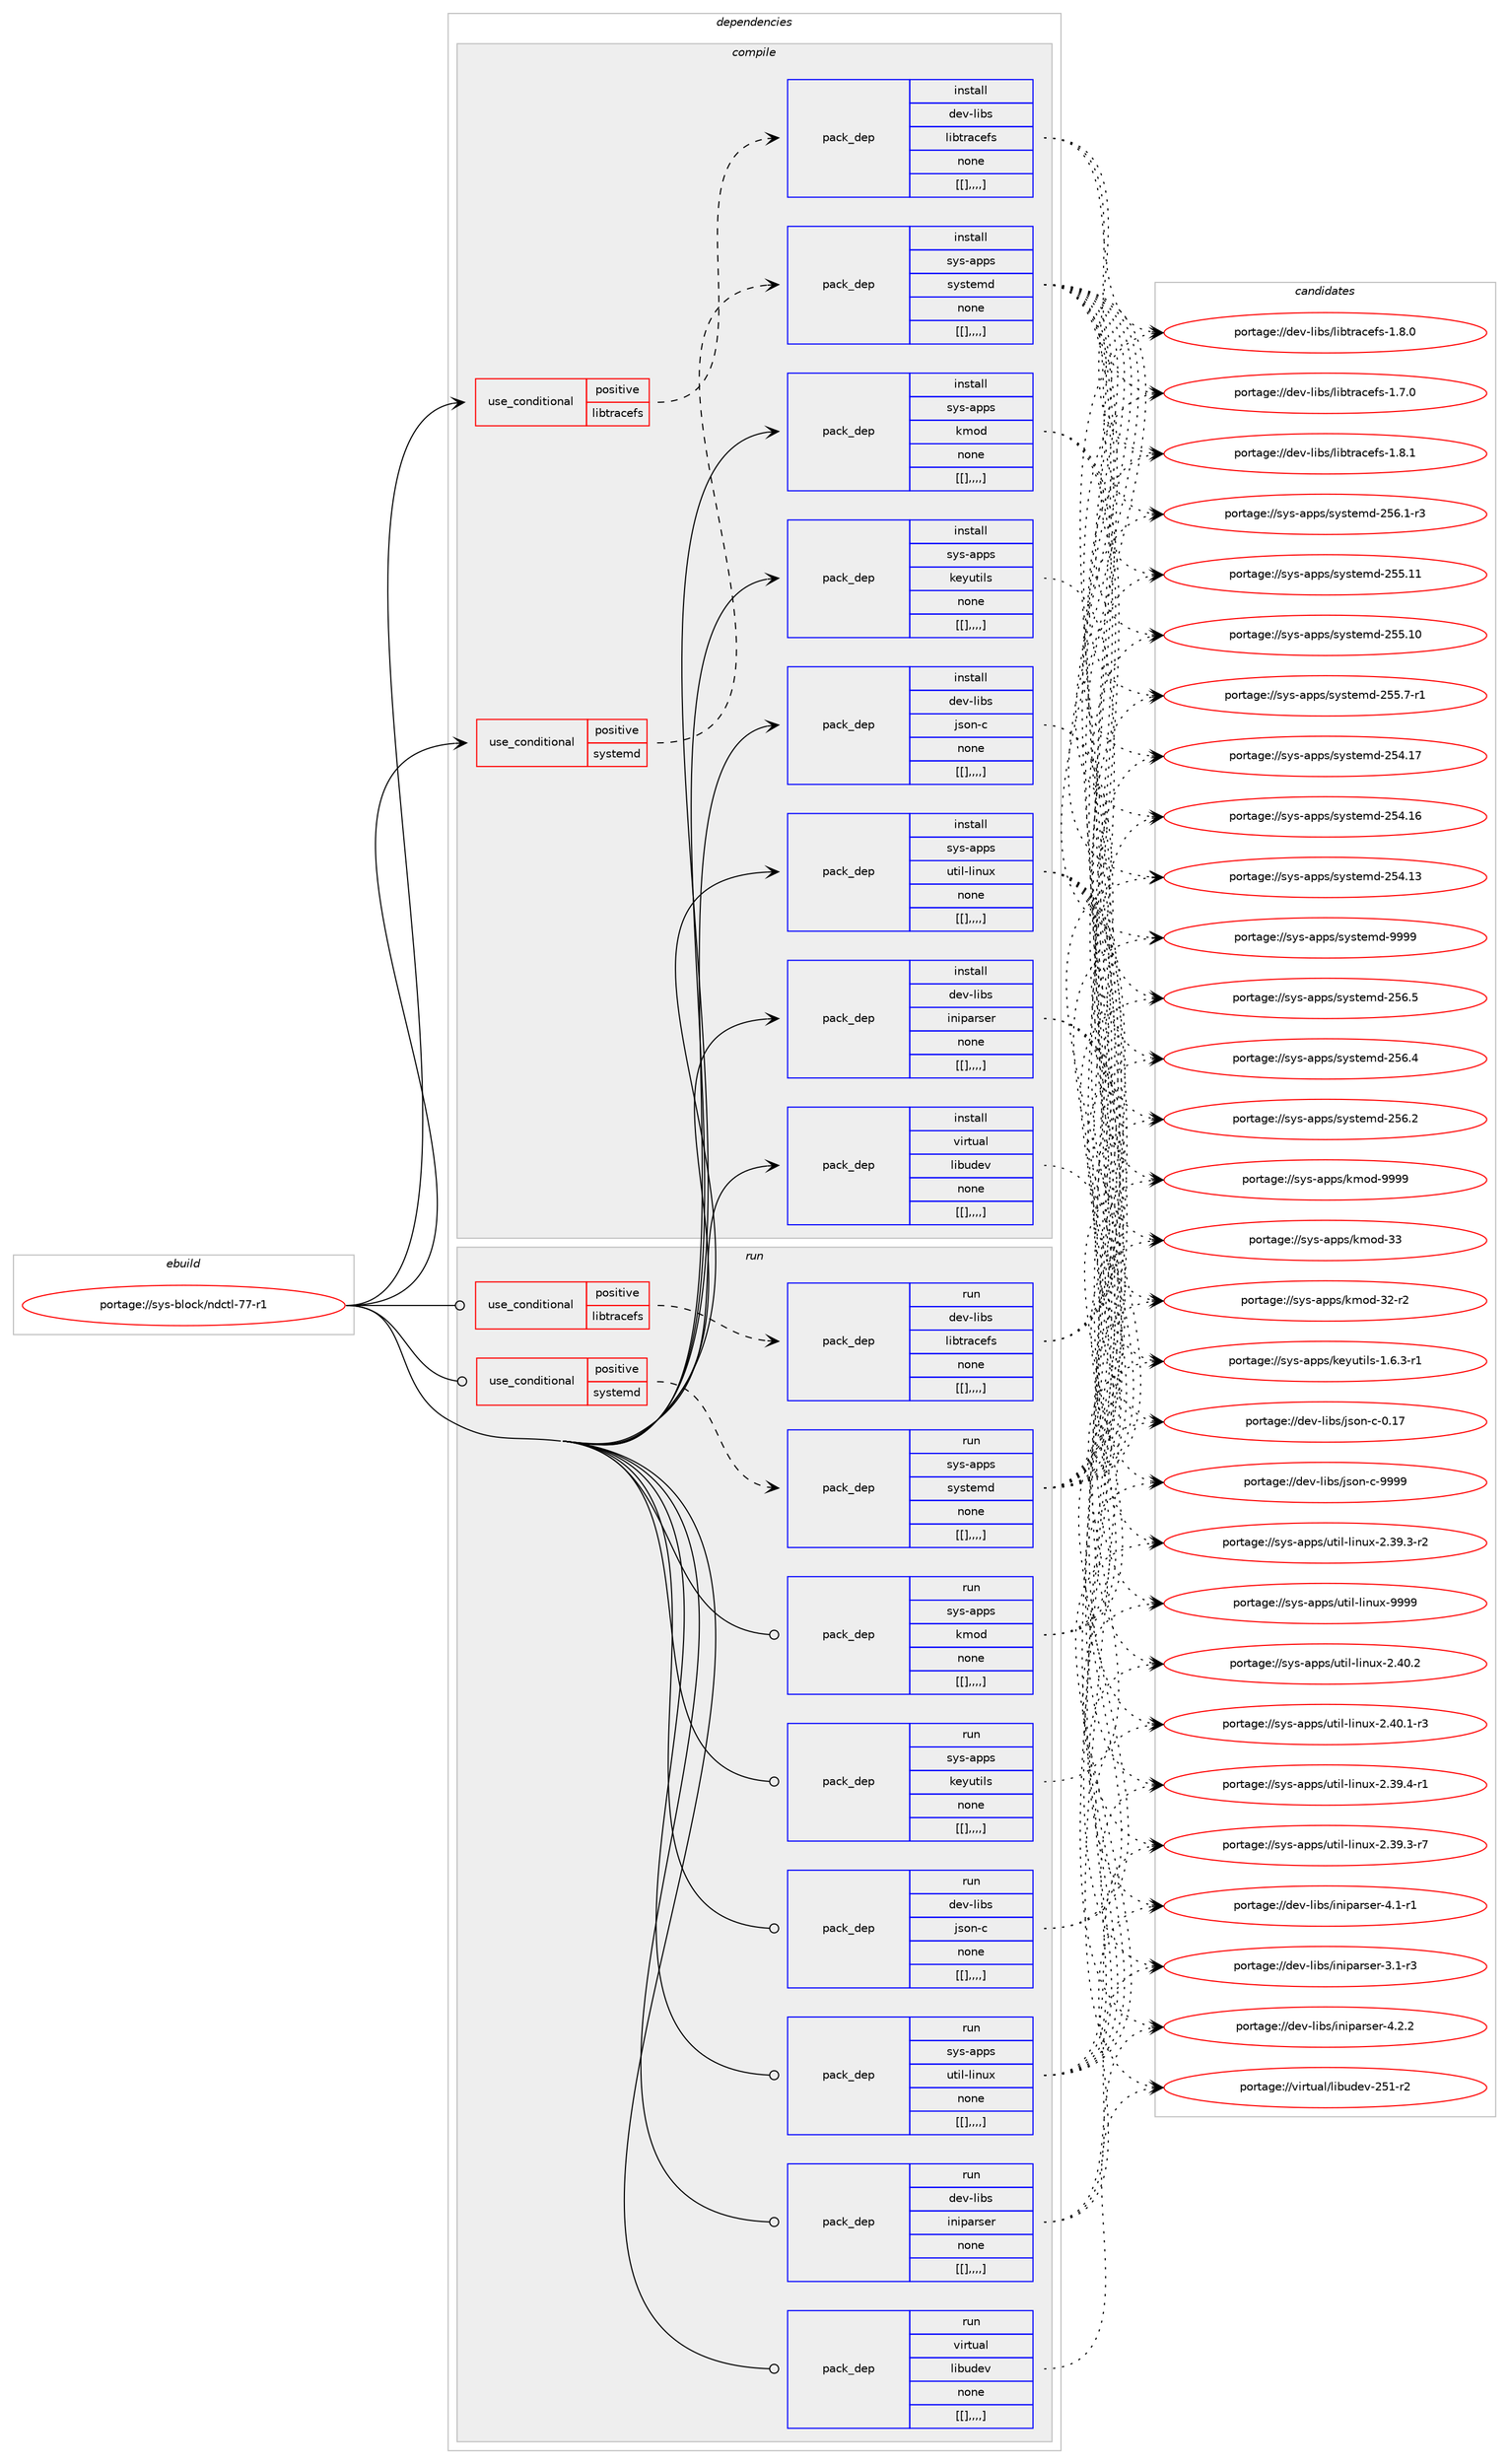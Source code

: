 digraph prolog {

# *************
# Graph options
# *************

newrank=true;
concentrate=true;
compound=true;
graph [rankdir=LR,fontname=Helvetica,fontsize=10,ranksep=1.5];#, ranksep=2.5, nodesep=0.2];
edge  [arrowhead=vee];
node  [fontname=Helvetica,fontsize=10];

# **********
# The ebuild
# **********

subgraph cluster_leftcol {
color=gray;
label=<<i>ebuild</i>>;
id [label="portage://sys-block/ndctl-77-r1", color=red, width=4, href="../sys-block/ndctl-77-r1.svg"];
}

# ****************
# The dependencies
# ****************

subgraph cluster_midcol {
color=gray;
label=<<i>dependencies</i>>;
subgraph cluster_compile {
fillcolor="#eeeeee";
style=filled;
label=<<i>compile</i>>;
subgraph cond118043 {
dependency445325 [label=<<TABLE BORDER="0" CELLBORDER="1" CELLSPACING="0" CELLPADDING="4"><TR><TD ROWSPAN="3" CELLPADDING="10">use_conditional</TD></TR><TR><TD>positive</TD></TR><TR><TD>libtracefs</TD></TR></TABLE>>, shape=none, color=red];
subgraph pack324212 {
dependency445326 [label=<<TABLE BORDER="0" CELLBORDER="1" CELLSPACING="0" CELLPADDING="4" WIDTH="220"><TR><TD ROWSPAN="6" CELLPADDING="30">pack_dep</TD></TR><TR><TD WIDTH="110">install</TD></TR><TR><TD>dev-libs</TD></TR><TR><TD>libtracefs</TD></TR><TR><TD>none</TD></TR><TR><TD>[[],,,,]</TD></TR></TABLE>>, shape=none, color=blue];
}
dependency445325:e -> dependency445326:w [weight=20,style="dashed",arrowhead="vee"];
}
id:e -> dependency445325:w [weight=20,style="solid",arrowhead="vee"];
subgraph cond118044 {
dependency445327 [label=<<TABLE BORDER="0" CELLBORDER="1" CELLSPACING="0" CELLPADDING="4"><TR><TD ROWSPAN="3" CELLPADDING="10">use_conditional</TD></TR><TR><TD>positive</TD></TR><TR><TD>systemd</TD></TR></TABLE>>, shape=none, color=red];
subgraph pack324213 {
dependency445328 [label=<<TABLE BORDER="0" CELLBORDER="1" CELLSPACING="0" CELLPADDING="4" WIDTH="220"><TR><TD ROWSPAN="6" CELLPADDING="30">pack_dep</TD></TR><TR><TD WIDTH="110">install</TD></TR><TR><TD>sys-apps</TD></TR><TR><TD>systemd</TD></TR><TR><TD>none</TD></TR><TR><TD>[[],,,,]</TD></TR></TABLE>>, shape=none, color=blue];
}
dependency445327:e -> dependency445328:w [weight=20,style="dashed",arrowhead="vee"];
}
id:e -> dependency445327:w [weight=20,style="solid",arrowhead="vee"];
subgraph pack324214 {
dependency445329 [label=<<TABLE BORDER="0" CELLBORDER="1" CELLSPACING="0" CELLPADDING="4" WIDTH="220"><TR><TD ROWSPAN="6" CELLPADDING="30">pack_dep</TD></TR><TR><TD WIDTH="110">install</TD></TR><TR><TD>dev-libs</TD></TR><TR><TD>iniparser</TD></TR><TR><TD>none</TD></TR><TR><TD>[[],,,,]</TD></TR></TABLE>>, shape=none, color=blue];
}
id:e -> dependency445329:w [weight=20,style="solid",arrowhead="vee"];
subgraph pack324215 {
dependency445330 [label=<<TABLE BORDER="0" CELLBORDER="1" CELLSPACING="0" CELLPADDING="4" WIDTH="220"><TR><TD ROWSPAN="6" CELLPADDING="30">pack_dep</TD></TR><TR><TD WIDTH="110">install</TD></TR><TR><TD>dev-libs</TD></TR><TR><TD>json-c</TD></TR><TR><TD>none</TD></TR><TR><TD>[[],,,,]</TD></TR></TABLE>>, shape=none, color=blue];
}
id:e -> dependency445330:w [weight=20,style="solid",arrowhead="vee"];
subgraph pack324216 {
dependency445331 [label=<<TABLE BORDER="0" CELLBORDER="1" CELLSPACING="0" CELLPADDING="4" WIDTH="220"><TR><TD ROWSPAN="6" CELLPADDING="30">pack_dep</TD></TR><TR><TD WIDTH="110">install</TD></TR><TR><TD>sys-apps</TD></TR><TR><TD>keyutils</TD></TR><TR><TD>none</TD></TR><TR><TD>[[],,,,]</TD></TR></TABLE>>, shape=none, color=blue];
}
id:e -> dependency445331:w [weight=20,style="solid",arrowhead="vee"];
subgraph pack324217 {
dependency445332 [label=<<TABLE BORDER="0" CELLBORDER="1" CELLSPACING="0" CELLPADDING="4" WIDTH="220"><TR><TD ROWSPAN="6" CELLPADDING="30">pack_dep</TD></TR><TR><TD WIDTH="110">install</TD></TR><TR><TD>sys-apps</TD></TR><TR><TD>kmod</TD></TR><TR><TD>none</TD></TR><TR><TD>[[],,,,]</TD></TR></TABLE>>, shape=none, color=blue];
}
id:e -> dependency445332:w [weight=20,style="solid",arrowhead="vee"];
subgraph pack324218 {
dependency445333 [label=<<TABLE BORDER="0" CELLBORDER="1" CELLSPACING="0" CELLPADDING="4" WIDTH="220"><TR><TD ROWSPAN="6" CELLPADDING="30">pack_dep</TD></TR><TR><TD WIDTH="110">install</TD></TR><TR><TD>sys-apps</TD></TR><TR><TD>util-linux</TD></TR><TR><TD>none</TD></TR><TR><TD>[[],,,,]</TD></TR></TABLE>>, shape=none, color=blue];
}
id:e -> dependency445333:w [weight=20,style="solid",arrowhead="vee"];
subgraph pack324219 {
dependency445334 [label=<<TABLE BORDER="0" CELLBORDER="1" CELLSPACING="0" CELLPADDING="4" WIDTH="220"><TR><TD ROWSPAN="6" CELLPADDING="30">pack_dep</TD></TR><TR><TD WIDTH="110">install</TD></TR><TR><TD>virtual</TD></TR><TR><TD>libudev</TD></TR><TR><TD>none</TD></TR><TR><TD>[[],,,,]</TD></TR></TABLE>>, shape=none, color=blue];
}
id:e -> dependency445334:w [weight=20,style="solid",arrowhead="vee"];
}
subgraph cluster_compileandrun {
fillcolor="#eeeeee";
style=filled;
label=<<i>compile and run</i>>;
}
subgraph cluster_run {
fillcolor="#eeeeee";
style=filled;
label=<<i>run</i>>;
subgraph cond118045 {
dependency445335 [label=<<TABLE BORDER="0" CELLBORDER="1" CELLSPACING="0" CELLPADDING="4"><TR><TD ROWSPAN="3" CELLPADDING="10">use_conditional</TD></TR><TR><TD>positive</TD></TR><TR><TD>libtracefs</TD></TR></TABLE>>, shape=none, color=red];
subgraph pack324220 {
dependency445336 [label=<<TABLE BORDER="0" CELLBORDER="1" CELLSPACING="0" CELLPADDING="4" WIDTH="220"><TR><TD ROWSPAN="6" CELLPADDING="30">pack_dep</TD></TR><TR><TD WIDTH="110">run</TD></TR><TR><TD>dev-libs</TD></TR><TR><TD>libtracefs</TD></TR><TR><TD>none</TD></TR><TR><TD>[[],,,,]</TD></TR></TABLE>>, shape=none, color=blue];
}
dependency445335:e -> dependency445336:w [weight=20,style="dashed",arrowhead="vee"];
}
id:e -> dependency445335:w [weight=20,style="solid",arrowhead="odot"];
subgraph cond118046 {
dependency445337 [label=<<TABLE BORDER="0" CELLBORDER="1" CELLSPACING="0" CELLPADDING="4"><TR><TD ROWSPAN="3" CELLPADDING="10">use_conditional</TD></TR><TR><TD>positive</TD></TR><TR><TD>systemd</TD></TR></TABLE>>, shape=none, color=red];
subgraph pack324221 {
dependency445338 [label=<<TABLE BORDER="0" CELLBORDER="1" CELLSPACING="0" CELLPADDING="4" WIDTH="220"><TR><TD ROWSPAN="6" CELLPADDING="30">pack_dep</TD></TR><TR><TD WIDTH="110">run</TD></TR><TR><TD>sys-apps</TD></TR><TR><TD>systemd</TD></TR><TR><TD>none</TD></TR><TR><TD>[[],,,,]</TD></TR></TABLE>>, shape=none, color=blue];
}
dependency445337:e -> dependency445338:w [weight=20,style="dashed",arrowhead="vee"];
}
id:e -> dependency445337:w [weight=20,style="solid",arrowhead="odot"];
subgraph pack324222 {
dependency445339 [label=<<TABLE BORDER="0" CELLBORDER="1" CELLSPACING="0" CELLPADDING="4" WIDTH="220"><TR><TD ROWSPAN="6" CELLPADDING="30">pack_dep</TD></TR><TR><TD WIDTH="110">run</TD></TR><TR><TD>dev-libs</TD></TR><TR><TD>iniparser</TD></TR><TR><TD>none</TD></TR><TR><TD>[[],,,,]</TD></TR></TABLE>>, shape=none, color=blue];
}
id:e -> dependency445339:w [weight=20,style="solid",arrowhead="odot"];
subgraph pack324223 {
dependency445340 [label=<<TABLE BORDER="0" CELLBORDER="1" CELLSPACING="0" CELLPADDING="4" WIDTH="220"><TR><TD ROWSPAN="6" CELLPADDING="30">pack_dep</TD></TR><TR><TD WIDTH="110">run</TD></TR><TR><TD>dev-libs</TD></TR><TR><TD>json-c</TD></TR><TR><TD>none</TD></TR><TR><TD>[[],,,,]</TD></TR></TABLE>>, shape=none, color=blue];
}
id:e -> dependency445340:w [weight=20,style="solid",arrowhead="odot"];
subgraph pack324224 {
dependency445341 [label=<<TABLE BORDER="0" CELLBORDER="1" CELLSPACING="0" CELLPADDING="4" WIDTH="220"><TR><TD ROWSPAN="6" CELLPADDING="30">pack_dep</TD></TR><TR><TD WIDTH="110">run</TD></TR><TR><TD>sys-apps</TD></TR><TR><TD>keyutils</TD></TR><TR><TD>none</TD></TR><TR><TD>[[],,,,]</TD></TR></TABLE>>, shape=none, color=blue];
}
id:e -> dependency445341:w [weight=20,style="solid",arrowhead="odot"];
subgraph pack324225 {
dependency445342 [label=<<TABLE BORDER="0" CELLBORDER="1" CELLSPACING="0" CELLPADDING="4" WIDTH="220"><TR><TD ROWSPAN="6" CELLPADDING="30">pack_dep</TD></TR><TR><TD WIDTH="110">run</TD></TR><TR><TD>sys-apps</TD></TR><TR><TD>kmod</TD></TR><TR><TD>none</TD></TR><TR><TD>[[],,,,]</TD></TR></TABLE>>, shape=none, color=blue];
}
id:e -> dependency445342:w [weight=20,style="solid",arrowhead="odot"];
subgraph pack324226 {
dependency445343 [label=<<TABLE BORDER="0" CELLBORDER="1" CELLSPACING="0" CELLPADDING="4" WIDTH="220"><TR><TD ROWSPAN="6" CELLPADDING="30">pack_dep</TD></TR><TR><TD WIDTH="110">run</TD></TR><TR><TD>sys-apps</TD></TR><TR><TD>util-linux</TD></TR><TR><TD>none</TD></TR><TR><TD>[[],,,,]</TD></TR></TABLE>>, shape=none, color=blue];
}
id:e -> dependency445343:w [weight=20,style="solid",arrowhead="odot"];
subgraph pack324227 {
dependency445344 [label=<<TABLE BORDER="0" CELLBORDER="1" CELLSPACING="0" CELLPADDING="4" WIDTH="220"><TR><TD ROWSPAN="6" CELLPADDING="30">pack_dep</TD></TR><TR><TD WIDTH="110">run</TD></TR><TR><TD>virtual</TD></TR><TR><TD>libudev</TD></TR><TR><TD>none</TD></TR><TR><TD>[[],,,,]</TD></TR></TABLE>>, shape=none, color=blue];
}
id:e -> dependency445344:w [weight=20,style="solid",arrowhead="odot"];
}
}

# **************
# The candidates
# **************

subgraph cluster_choices {
rank=same;
color=gray;
label=<<i>candidates</i>>;

subgraph choice324212 {
color=black;
nodesep=1;
choice100101118451081059811547108105981161149799101102115454946564649 [label="portage://dev-libs/libtracefs-1.8.1", color=red, width=4,href="../dev-libs/libtracefs-1.8.1.svg"];
choice100101118451081059811547108105981161149799101102115454946564648 [label="portage://dev-libs/libtracefs-1.8.0", color=red, width=4,href="../dev-libs/libtracefs-1.8.0.svg"];
choice100101118451081059811547108105981161149799101102115454946554648 [label="portage://dev-libs/libtracefs-1.7.0", color=red, width=4,href="../dev-libs/libtracefs-1.7.0.svg"];
dependency445326:e -> choice100101118451081059811547108105981161149799101102115454946564649:w [style=dotted,weight="100"];
dependency445326:e -> choice100101118451081059811547108105981161149799101102115454946564648:w [style=dotted,weight="100"];
dependency445326:e -> choice100101118451081059811547108105981161149799101102115454946554648:w [style=dotted,weight="100"];
}
subgraph choice324213 {
color=black;
nodesep=1;
choice1151211154597112112115471151211151161011091004557575757 [label="portage://sys-apps/systemd-9999", color=red, width=4,href="../sys-apps/systemd-9999.svg"];
choice115121115459711211211547115121115116101109100455053544653 [label="portage://sys-apps/systemd-256.5", color=red, width=4,href="../sys-apps/systemd-256.5.svg"];
choice115121115459711211211547115121115116101109100455053544652 [label="portage://sys-apps/systemd-256.4", color=red, width=4,href="../sys-apps/systemd-256.4.svg"];
choice115121115459711211211547115121115116101109100455053544650 [label="portage://sys-apps/systemd-256.2", color=red, width=4,href="../sys-apps/systemd-256.2.svg"];
choice1151211154597112112115471151211151161011091004550535446494511451 [label="portage://sys-apps/systemd-256.1-r3", color=red, width=4,href="../sys-apps/systemd-256.1-r3.svg"];
choice11512111545971121121154711512111511610110910045505353464949 [label="portage://sys-apps/systemd-255.11", color=red, width=4,href="../sys-apps/systemd-255.11.svg"];
choice11512111545971121121154711512111511610110910045505353464948 [label="portage://sys-apps/systemd-255.10", color=red, width=4,href="../sys-apps/systemd-255.10.svg"];
choice1151211154597112112115471151211151161011091004550535346554511449 [label="portage://sys-apps/systemd-255.7-r1", color=red, width=4,href="../sys-apps/systemd-255.7-r1.svg"];
choice11512111545971121121154711512111511610110910045505352464955 [label="portage://sys-apps/systemd-254.17", color=red, width=4,href="../sys-apps/systemd-254.17.svg"];
choice11512111545971121121154711512111511610110910045505352464954 [label="portage://sys-apps/systemd-254.16", color=red, width=4,href="../sys-apps/systemd-254.16.svg"];
choice11512111545971121121154711512111511610110910045505352464951 [label="portage://sys-apps/systemd-254.13", color=red, width=4,href="../sys-apps/systemd-254.13.svg"];
dependency445328:e -> choice1151211154597112112115471151211151161011091004557575757:w [style=dotted,weight="100"];
dependency445328:e -> choice115121115459711211211547115121115116101109100455053544653:w [style=dotted,weight="100"];
dependency445328:e -> choice115121115459711211211547115121115116101109100455053544652:w [style=dotted,weight="100"];
dependency445328:e -> choice115121115459711211211547115121115116101109100455053544650:w [style=dotted,weight="100"];
dependency445328:e -> choice1151211154597112112115471151211151161011091004550535446494511451:w [style=dotted,weight="100"];
dependency445328:e -> choice11512111545971121121154711512111511610110910045505353464949:w [style=dotted,weight="100"];
dependency445328:e -> choice11512111545971121121154711512111511610110910045505353464948:w [style=dotted,weight="100"];
dependency445328:e -> choice1151211154597112112115471151211151161011091004550535346554511449:w [style=dotted,weight="100"];
dependency445328:e -> choice11512111545971121121154711512111511610110910045505352464955:w [style=dotted,weight="100"];
dependency445328:e -> choice11512111545971121121154711512111511610110910045505352464954:w [style=dotted,weight="100"];
dependency445328:e -> choice11512111545971121121154711512111511610110910045505352464951:w [style=dotted,weight="100"];
}
subgraph choice324214 {
color=black;
nodesep=1;
choice10010111845108105981154710511010511297114115101114455246504650 [label="portage://dev-libs/iniparser-4.2.2", color=red, width=4,href="../dev-libs/iniparser-4.2.2.svg"];
choice10010111845108105981154710511010511297114115101114455246494511449 [label="portage://dev-libs/iniparser-4.1-r1", color=red, width=4,href="../dev-libs/iniparser-4.1-r1.svg"];
choice10010111845108105981154710511010511297114115101114455146494511451 [label="portage://dev-libs/iniparser-3.1-r3", color=red, width=4,href="../dev-libs/iniparser-3.1-r3.svg"];
dependency445329:e -> choice10010111845108105981154710511010511297114115101114455246504650:w [style=dotted,weight="100"];
dependency445329:e -> choice10010111845108105981154710511010511297114115101114455246494511449:w [style=dotted,weight="100"];
dependency445329:e -> choice10010111845108105981154710511010511297114115101114455146494511451:w [style=dotted,weight="100"];
}
subgraph choice324215 {
color=black;
nodesep=1;
choice10010111845108105981154710611511111045994557575757 [label="portage://dev-libs/json-c-9999", color=red, width=4,href="../dev-libs/json-c-9999.svg"];
choice10010111845108105981154710611511111045994548464955 [label="portage://dev-libs/json-c-0.17", color=red, width=4,href="../dev-libs/json-c-0.17.svg"];
dependency445330:e -> choice10010111845108105981154710611511111045994557575757:w [style=dotted,weight="100"];
dependency445330:e -> choice10010111845108105981154710611511111045994548464955:w [style=dotted,weight="100"];
}
subgraph choice324216 {
color=black;
nodesep=1;
choice1151211154597112112115471071011211171161051081154549465446514511449 [label="portage://sys-apps/keyutils-1.6.3-r1", color=red, width=4,href="../sys-apps/keyutils-1.6.3-r1.svg"];
dependency445331:e -> choice1151211154597112112115471071011211171161051081154549465446514511449:w [style=dotted,weight="100"];
}
subgraph choice324217 {
color=black;
nodesep=1;
choice1151211154597112112115471071091111004557575757 [label="portage://sys-apps/kmod-9999", color=red, width=4,href="../sys-apps/kmod-9999.svg"];
choice115121115459711211211547107109111100455151 [label="portage://sys-apps/kmod-33", color=red, width=4,href="../sys-apps/kmod-33.svg"];
choice1151211154597112112115471071091111004551504511450 [label="portage://sys-apps/kmod-32-r2", color=red, width=4,href="../sys-apps/kmod-32-r2.svg"];
dependency445332:e -> choice1151211154597112112115471071091111004557575757:w [style=dotted,weight="100"];
dependency445332:e -> choice115121115459711211211547107109111100455151:w [style=dotted,weight="100"];
dependency445332:e -> choice1151211154597112112115471071091111004551504511450:w [style=dotted,weight="100"];
}
subgraph choice324218 {
color=black;
nodesep=1;
choice115121115459711211211547117116105108451081051101171204557575757 [label="portage://sys-apps/util-linux-9999", color=red, width=4,href="../sys-apps/util-linux-9999.svg"];
choice1151211154597112112115471171161051084510810511011712045504652484650 [label="portage://sys-apps/util-linux-2.40.2", color=red, width=4,href="../sys-apps/util-linux-2.40.2.svg"];
choice11512111545971121121154711711610510845108105110117120455046524846494511451 [label="portage://sys-apps/util-linux-2.40.1-r3", color=red, width=4,href="../sys-apps/util-linux-2.40.1-r3.svg"];
choice11512111545971121121154711711610510845108105110117120455046515746524511449 [label="portage://sys-apps/util-linux-2.39.4-r1", color=red, width=4,href="../sys-apps/util-linux-2.39.4-r1.svg"];
choice11512111545971121121154711711610510845108105110117120455046515746514511455 [label="portage://sys-apps/util-linux-2.39.3-r7", color=red, width=4,href="../sys-apps/util-linux-2.39.3-r7.svg"];
choice11512111545971121121154711711610510845108105110117120455046515746514511450 [label="portage://sys-apps/util-linux-2.39.3-r2", color=red, width=4,href="../sys-apps/util-linux-2.39.3-r2.svg"];
dependency445333:e -> choice115121115459711211211547117116105108451081051101171204557575757:w [style=dotted,weight="100"];
dependency445333:e -> choice1151211154597112112115471171161051084510810511011712045504652484650:w [style=dotted,weight="100"];
dependency445333:e -> choice11512111545971121121154711711610510845108105110117120455046524846494511451:w [style=dotted,weight="100"];
dependency445333:e -> choice11512111545971121121154711711610510845108105110117120455046515746524511449:w [style=dotted,weight="100"];
dependency445333:e -> choice11512111545971121121154711711610510845108105110117120455046515746514511455:w [style=dotted,weight="100"];
dependency445333:e -> choice11512111545971121121154711711610510845108105110117120455046515746514511450:w [style=dotted,weight="100"];
}
subgraph choice324219 {
color=black;
nodesep=1;
choice118105114116117971084710810598117100101118455053494511450 [label="portage://virtual/libudev-251-r2", color=red, width=4,href="../virtual/libudev-251-r2.svg"];
dependency445334:e -> choice118105114116117971084710810598117100101118455053494511450:w [style=dotted,weight="100"];
}
subgraph choice324220 {
color=black;
nodesep=1;
choice100101118451081059811547108105981161149799101102115454946564649 [label="portage://dev-libs/libtracefs-1.8.1", color=red, width=4,href="../dev-libs/libtracefs-1.8.1.svg"];
choice100101118451081059811547108105981161149799101102115454946564648 [label="portage://dev-libs/libtracefs-1.8.0", color=red, width=4,href="../dev-libs/libtracefs-1.8.0.svg"];
choice100101118451081059811547108105981161149799101102115454946554648 [label="portage://dev-libs/libtracefs-1.7.0", color=red, width=4,href="../dev-libs/libtracefs-1.7.0.svg"];
dependency445336:e -> choice100101118451081059811547108105981161149799101102115454946564649:w [style=dotted,weight="100"];
dependency445336:e -> choice100101118451081059811547108105981161149799101102115454946564648:w [style=dotted,weight="100"];
dependency445336:e -> choice100101118451081059811547108105981161149799101102115454946554648:w [style=dotted,weight="100"];
}
subgraph choice324221 {
color=black;
nodesep=1;
choice1151211154597112112115471151211151161011091004557575757 [label="portage://sys-apps/systemd-9999", color=red, width=4,href="../sys-apps/systemd-9999.svg"];
choice115121115459711211211547115121115116101109100455053544653 [label="portage://sys-apps/systemd-256.5", color=red, width=4,href="../sys-apps/systemd-256.5.svg"];
choice115121115459711211211547115121115116101109100455053544652 [label="portage://sys-apps/systemd-256.4", color=red, width=4,href="../sys-apps/systemd-256.4.svg"];
choice115121115459711211211547115121115116101109100455053544650 [label="portage://sys-apps/systemd-256.2", color=red, width=4,href="../sys-apps/systemd-256.2.svg"];
choice1151211154597112112115471151211151161011091004550535446494511451 [label="portage://sys-apps/systemd-256.1-r3", color=red, width=4,href="../sys-apps/systemd-256.1-r3.svg"];
choice11512111545971121121154711512111511610110910045505353464949 [label="portage://sys-apps/systemd-255.11", color=red, width=4,href="../sys-apps/systemd-255.11.svg"];
choice11512111545971121121154711512111511610110910045505353464948 [label="portage://sys-apps/systemd-255.10", color=red, width=4,href="../sys-apps/systemd-255.10.svg"];
choice1151211154597112112115471151211151161011091004550535346554511449 [label="portage://sys-apps/systemd-255.7-r1", color=red, width=4,href="../sys-apps/systemd-255.7-r1.svg"];
choice11512111545971121121154711512111511610110910045505352464955 [label="portage://sys-apps/systemd-254.17", color=red, width=4,href="../sys-apps/systemd-254.17.svg"];
choice11512111545971121121154711512111511610110910045505352464954 [label="portage://sys-apps/systemd-254.16", color=red, width=4,href="../sys-apps/systemd-254.16.svg"];
choice11512111545971121121154711512111511610110910045505352464951 [label="portage://sys-apps/systemd-254.13", color=red, width=4,href="../sys-apps/systemd-254.13.svg"];
dependency445338:e -> choice1151211154597112112115471151211151161011091004557575757:w [style=dotted,weight="100"];
dependency445338:e -> choice115121115459711211211547115121115116101109100455053544653:w [style=dotted,weight="100"];
dependency445338:e -> choice115121115459711211211547115121115116101109100455053544652:w [style=dotted,weight="100"];
dependency445338:e -> choice115121115459711211211547115121115116101109100455053544650:w [style=dotted,weight="100"];
dependency445338:e -> choice1151211154597112112115471151211151161011091004550535446494511451:w [style=dotted,weight="100"];
dependency445338:e -> choice11512111545971121121154711512111511610110910045505353464949:w [style=dotted,weight="100"];
dependency445338:e -> choice11512111545971121121154711512111511610110910045505353464948:w [style=dotted,weight="100"];
dependency445338:e -> choice1151211154597112112115471151211151161011091004550535346554511449:w [style=dotted,weight="100"];
dependency445338:e -> choice11512111545971121121154711512111511610110910045505352464955:w [style=dotted,weight="100"];
dependency445338:e -> choice11512111545971121121154711512111511610110910045505352464954:w [style=dotted,weight="100"];
dependency445338:e -> choice11512111545971121121154711512111511610110910045505352464951:w [style=dotted,weight="100"];
}
subgraph choice324222 {
color=black;
nodesep=1;
choice10010111845108105981154710511010511297114115101114455246504650 [label="portage://dev-libs/iniparser-4.2.2", color=red, width=4,href="../dev-libs/iniparser-4.2.2.svg"];
choice10010111845108105981154710511010511297114115101114455246494511449 [label="portage://dev-libs/iniparser-4.1-r1", color=red, width=4,href="../dev-libs/iniparser-4.1-r1.svg"];
choice10010111845108105981154710511010511297114115101114455146494511451 [label="portage://dev-libs/iniparser-3.1-r3", color=red, width=4,href="../dev-libs/iniparser-3.1-r3.svg"];
dependency445339:e -> choice10010111845108105981154710511010511297114115101114455246504650:w [style=dotted,weight="100"];
dependency445339:e -> choice10010111845108105981154710511010511297114115101114455246494511449:w [style=dotted,weight="100"];
dependency445339:e -> choice10010111845108105981154710511010511297114115101114455146494511451:w [style=dotted,weight="100"];
}
subgraph choice324223 {
color=black;
nodesep=1;
choice10010111845108105981154710611511111045994557575757 [label="portage://dev-libs/json-c-9999", color=red, width=4,href="../dev-libs/json-c-9999.svg"];
choice10010111845108105981154710611511111045994548464955 [label="portage://dev-libs/json-c-0.17", color=red, width=4,href="../dev-libs/json-c-0.17.svg"];
dependency445340:e -> choice10010111845108105981154710611511111045994557575757:w [style=dotted,weight="100"];
dependency445340:e -> choice10010111845108105981154710611511111045994548464955:w [style=dotted,weight="100"];
}
subgraph choice324224 {
color=black;
nodesep=1;
choice1151211154597112112115471071011211171161051081154549465446514511449 [label="portage://sys-apps/keyutils-1.6.3-r1", color=red, width=4,href="../sys-apps/keyutils-1.6.3-r1.svg"];
dependency445341:e -> choice1151211154597112112115471071011211171161051081154549465446514511449:w [style=dotted,weight="100"];
}
subgraph choice324225 {
color=black;
nodesep=1;
choice1151211154597112112115471071091111004557575757 [label="portage://sys-apps/kmod-9999", color=red, width=4,href="../sys-apps/kmod-9999.svg"];
choice115121115459711211211547107109111100455151 [label="portage://sys-apps/kmod-33", color=red, width=4,href="../sys-apps/kmod-33.svg"];
choice1151211154597112112115471071091111004551504511450 [label="portage://sys-apps/kmod-32-r2", color=red, width=4,href="../sys-apps/kmod-32-r2.svg"];
dependency445342:e -> choice1151211154597112112115471071091111004557575757:w [style=dotted,weight="100"];
dependency445342:e -> choice115121115459711211211547107109111100455151:w [style=dotted,weight="100"];
dependency445342:e -> choice1151211154597112112115471071091111004551504511450:w [style=dotted,weight="100"];
}
subgraph choice324226 {
color=black;
nodesep=1;
choice115121115459711211211547117116105108451081051101171204557575757 [label="portage://sys-apps/util-linux-9999", color=red, width=4,href="../sys-apps/util-linux-9999.svg"];
choice1151211154597112112115471171161051084510810511011712045504652484650 [label="portage://sys-apps/util-linux-2.40.2", color=red, width=4,href="../sys-apps/util-linux-2.40.2.svg"];
choice11512111545971121121154711711610510845108105110117120455046524846494511451 [label="portage://sys-apps/util-linux-2.40.1-r3", color=red, width=4,href="../sys-apps/util-linux-2.40.1-r3.svg"];
choice11512111545971121121154711711610510845108105110117120455046515746524511449 [label="portage://sys-apps/util-linux-2.39.4-r1", color=red, width=4,href="../sys-apps/util-linux-2.39.4-r1.svg"];
choice11512111545971121121154711711610510845108105110117120455046515746514511455 [label="portage://sys-apps/util-linux-2.39.3-r7", color=red, width=4,href="../sys-apps/util-linux-2.39.3-r7.svg"];
choice11512111545971121121154711711610510845108105110117120455046515746514511450 [label="portage://sys-apps/util-linux-2.39.3-r2", color=red, width=4,href="../sys-apps/util-linux-2.39.3-r2.svg"];
dependency445343:e -> choice115121115459711211211547117116105108451081051101171204557575757:w [style=dotted,weight="100"];
dependency445343:e -> choice1151211154597112112115471171161051084510810511011712045504652484650:w [style=dotted,weight="100"];
dependency445343:e -> choice11512111545971121121154711711610510845108105110117120455046524846494511451:w [style=dotted,weight="100"];
dependency445343:e -> choice11512111545971121121154711711610510845108105110117120455046515746524511449:w [style=dotted,weight="100"];
dependency445343:e -> choice11512111545971121121154711711610510845108105110117120455046515746514511455:w [style=dotted,weight="100"];
dependency445343:e -> choice11512111545971121121154711711610510845108105110117120455046515746514511450:w [style=dotted,weight="100"];
}
subgraph choice324227 {
color=black;
nodesep=1;
choice118105114116117971084710810598117100101118455053494511450 [label="portage://virtual/libudev-251-r2", color=red, width=4,href="../virtual/libudev-251-r2.svg"];
dependency445344:e -> choice118105114116117971084710810598117100101118455053494511450:w [style=dotted,weight="100"];
}
}

}
